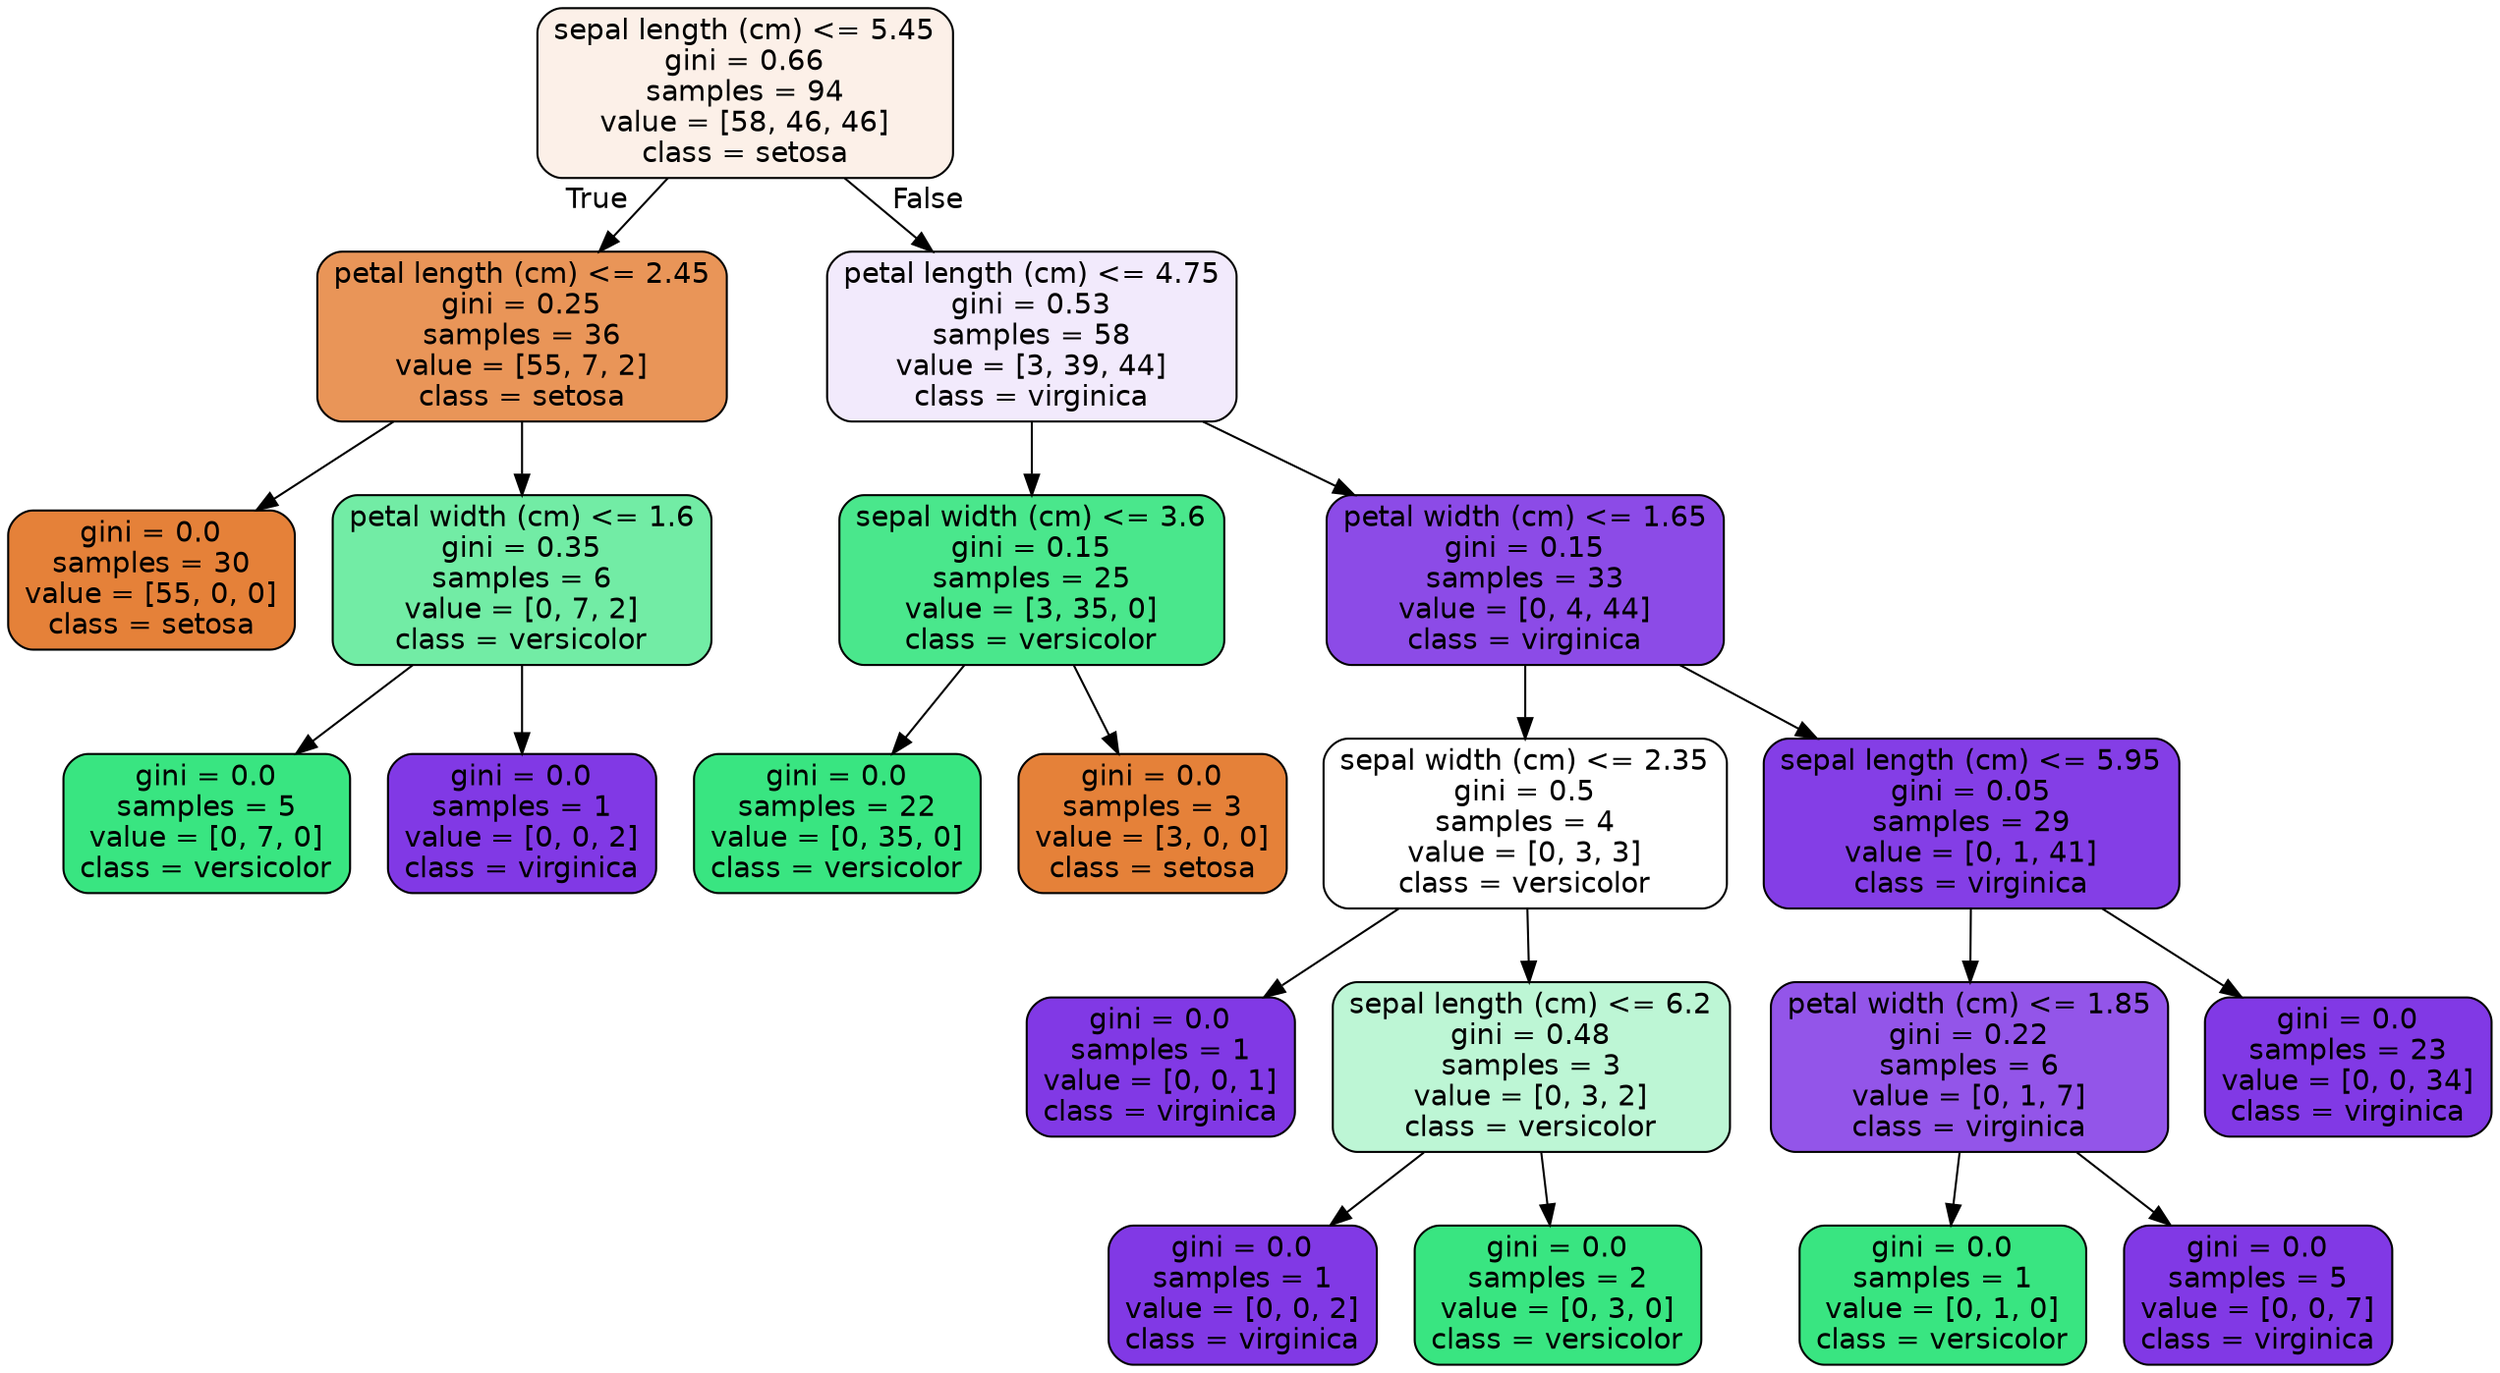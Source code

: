 digraph Tree {
node [shape=box, style="filled, rounded", color="black", fontname=helvetica] ;
edge [fontname=helvetica] ;
0 [label="sepal length (cm) <= 5.45\ngini = 0.66\nsamples = 94\nvalue = [58, 46, 46]\nclass = setosa", fillcolor="#fcf0e8"] ;
1 [label="petal length (cm) <= 2.45\ngini = 0.25\nsamples = 36\nvalue = [55, 7, 2]\nclass = setosa", fillcolor="#e99558"] ;
0 -> 1 [labeldistance=2.5, labelangle=45, headlabel="True"] ;
2 [label="gini = 0.0\nsamples = 30\nvalue = [55, 0, 0]\nclass = setosa", fillcolor="#e58139"] ;
1 -> 2 ;
3 [label="petal width (cm) <= 1.6\ngini = 0.35\nsamples = 6\nvalue = [0, 7, 2]\nclass = versicolor", fillcolor="#72eca5"] ;
1 -> 3 ;
4 [label="gini = 0.0\nsamples = 5\nvalue = [0, 7, 0]\nclass = versicolor", fillcolor="#39e581"] ;
3 -> 4 ;
5 [label="gini = 0.0\nsamples = 1\nvalue = [0, 0, 2]\nclass = virginica", fillcolor="#8139e5"] ;
3 -> 5 ;
6 [label="petal length (cm) <= 4.75\ngini = 0.53\nsamples = 58\nvalue = [3, 39, 44]\nclass = virginica", fillcolor="#f2eafc"] ;
0 -> 6 [labeldistance=2.5, labelangle=-45, headlabel="False"] ;
7 [label="sepal width (cm) <= 3.6\ngini = 0.15\nsamples = 25\nvalue = [3, 35, 0]\nclass = versicolor", fillcolor="#4ae78c"] ;
6 -> 7 ;
8 [label="gini = 0.0\nsamples = 22\nvalue = [0, 35, 0]\nclass = versicolor", fillcolor="#39e581"] ;
7 -> 8 ;
9 [label="gini = 0.0\nsamples = 3\nvalue = [3, 0, 0]\nclass = setosa", fillcolor="#e58139"] ;
7 -> 9 ;
10 [label="petal width (cm) <= 1.65\ngini = 0.15\nsamples = 33\nvalue = [0, 4, 44]\nclass = virginica", fillcolor="#8c4be7"] ;
6 -> 10 ;
11 [label="sepal width (cm) <= 2.35\ngini = 0.5\nsamples = 4\nvalue = [0, 3, 3]\nclass = versicolor", fillcolor="#ffffff"] ;
10 -> 11 ;
12 [label="gini = 0.0\nsamples = 1\nvalue = [0, 0, 1]\nclass = virginica", fillcolor="#8139e5"] ;
11 -> 12 ;
13 [label="sepal length (cm) <= 6.2\ngini = 0.48\nsamples = 3\nvalue = [0, 3, 2]\nclass = versicolor", fillcolor="#bdf6d5"] ;
11 -> 13 ;
14 [label="gini = 0.0\nsamples = 1\nvalue = [0, 0, 2]\nclass = virginica", fillcolor="#8139e5"] ;
13 -> 14 ;
15 [label="gini = 0.0\nsamples = 2\nvalue = [0, 3, 0]\nclass = versicolor", fillcolor="#39e581"] ;
13 -> 15 ;
16 [label="sepal length (cm) <= 5.95\ngini = 0.05\nsamples = 29\nvalue = [0, 1, 41]\nclass = virginica", fillcolor="#843ee6"] ;
10 -> 16 ;
17 [label="petal width (cm) <= 1.85\ngini = 0.22\nsamples = 6\nvalue = [0, 1, 7]\nclass = virginica", fillcolor="#9355e9"] ;
16 -> 17 ;
18 [label="gini = 0.0\nsamples = 1\nvalue = [0, 1, 0]\nclass = versicolor", fillcolor="#39e581"] ;
17 -> 18 ;
19 [label="gini = 0.0\nsamples = 5\nvalue = [0, 0, 7]\nclass = virginica", fillcolor="#8139e5"] ;
17 -> 19 ;
20 [label="gini = 0.0\nsamples = 23\nvalue = [0, 0, 34]\nclass = virginica", fillcolor="#8139e5"] ;
16 -> 20 ;
}